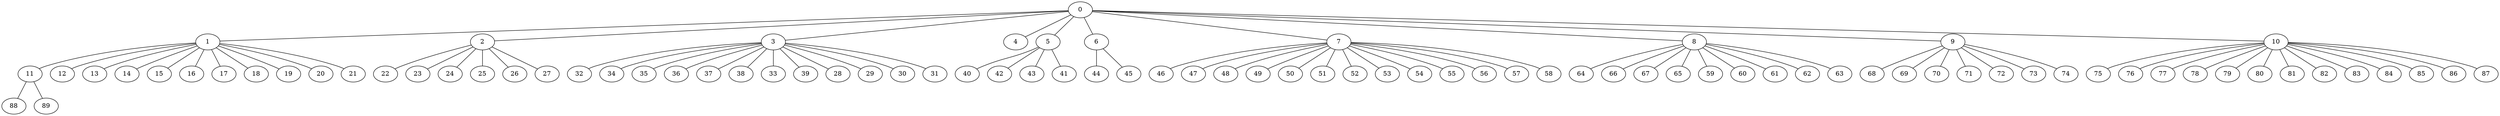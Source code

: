 
graph graphname {
    0 -- 1
0 -- 2
0 -- 3
0 -- 4
0 -- 5
0 -- 6
0 -- 7
0 -- 8
0 -- 9
0 -- 10
1 -- 11
1 -- 12
1 -- 13
1 -- 14
1 -- 15
1 -- 16
1 -- 17
1 -- 18
1 -- 19
1 -- 20
1 -- 21
2 -- 22
2 -- 23
2 -- 24
2 -- 25
2 -- 26
2 -- 27
3 -- 32
3 -- 34
3 -- 35
3 -- 36
3 -- 37
3 -- 38
3 -- 33
3 -- 39
3 -- 28
3 -- 29
3 -- 30
3 -- 31
5 -- 40
5 -- 42
5 -- 43
5 -- 41
6 -- 44
6 -- 45
7 -- 46
7 -- 47
7 -- 48
7 -- 49
7 -- 50
7 -- 51
7 -- 52
7 -- 53
7 -- 54
7 -- 55
7 -- 56
7 -- 57
7 -- 58
8 -- 64
8 -- 66
8 -- 67
8 -- 65
8 -- 59
8 -- 60
8 -- 61
8 -- 62
8 -- 63
9 -- 68
9 -- 69
9 -- 70
9 -- 71
9 -- 72
9 -- 73
9 -- 74
10 -- 75
10 -- 76
10 -- 77
10 -- 78
10 -- 79
10 -- 80
10 -- 81
10 -- 82
10 -- 83
10 -- 84
10 -- 85
10 -- 86
10 -- 87
11 -- 88
11 -- 89

}
